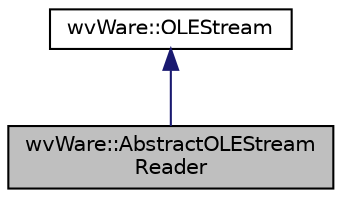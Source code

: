 digraph "wvWare::AbstractOLEStreamReader"
{
  edge [fontname="Helvetica",fontsize="10",labelfontname="Helvetica",labelfontsize="10"];
  node [fontname="Helvetica",fontsize="10",shape=record];
  Node3 [label="wvWare::AbstractOLEStream\lReader",height=0.2,width=0.4,color="black", fillcolor="grey75", style="filled", fontcolor="black"];
  Node4 -> Node3 [dir="back",color="midnightblue",fontsize="10",style="solid",fontname="Helvetica"];
  Node4 [label="wvWare::OLEStream",height=0.2,width=0.4,color="black", fillcolor="white", style="filled",URL="$classwv_ware_1_1_o_l_e_stream.html"];
}
